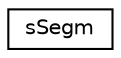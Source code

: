 digraph "Graphical Class Hierarchy"
{
 // LATEX_PDF_SIZE
  edge [fontname="Helvetica",fontsize="10",labelfontname="Helvetica",labelfontsize="10"];
  node [fontname="Helvetica",fontsize="10",shape=record];
  rankdir="LR";
  Node0 [label="sSegm",height=0.2,width=0.4,color="black", fillcolor="white", style="filled",URL="$structsSegm.html",tooltip="Video segment (on change update SSEGM_* in define.h)"];
}

